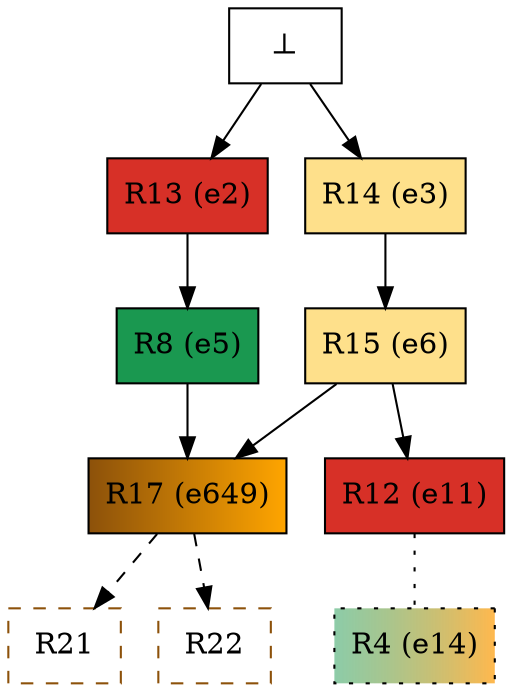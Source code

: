 digraph test {
  e2 -> e5;
  e3 -> e6;
  e6 -> e11;
  e11 -> e14 [arrowhead=none style=dotted];
  e5 -> e649;
  e6 -> e649;
  e649 -> r21 [color="black" style=dashed];
  e649 -> r22 [color="black" style=dashed];
  e0 -> e2;
  e0 -> e3;
  e2 [color="black" fillcolor="#d73027:#d73027" label="R13 (e2)" shape=box style=filled];
  e3 [color="black" fillcolor="#fee08b:#fee08b" label="R14 (e3)" shape=box style=filled];
  e5 [color="black" fillcolor="#1a9850:#1a9850" label="R8 (e5)" shape=box style=filled];
  e6 [color="black" fillcolor="#fee08b:#fee08b" label="R15 (e6)" shape=box style=filled];
  e11 [color="black" fillcolor="#d73027:#d73027" label="R12 (e11)" shape=box style=filled];
  e14 [color="black" fillcolor="#1a98507f:#ff9900b1" label="R4 (e14)" shape=box style="filled,dotted"];
  e649 [color="black" fillcolor="#8c510a:orange" label="R17 (e649)" shape=box style=filled];
  e0 [fillcolor="white" label="⊥" shape=box style=filled];
  r21 [fillcolor="transparent" color="#8c510a" label=R21 shape=box style=dashed];
  r22 [fillcolor="transparent" color="#8c510a" label=R22 shape=box style=dashed];
}
